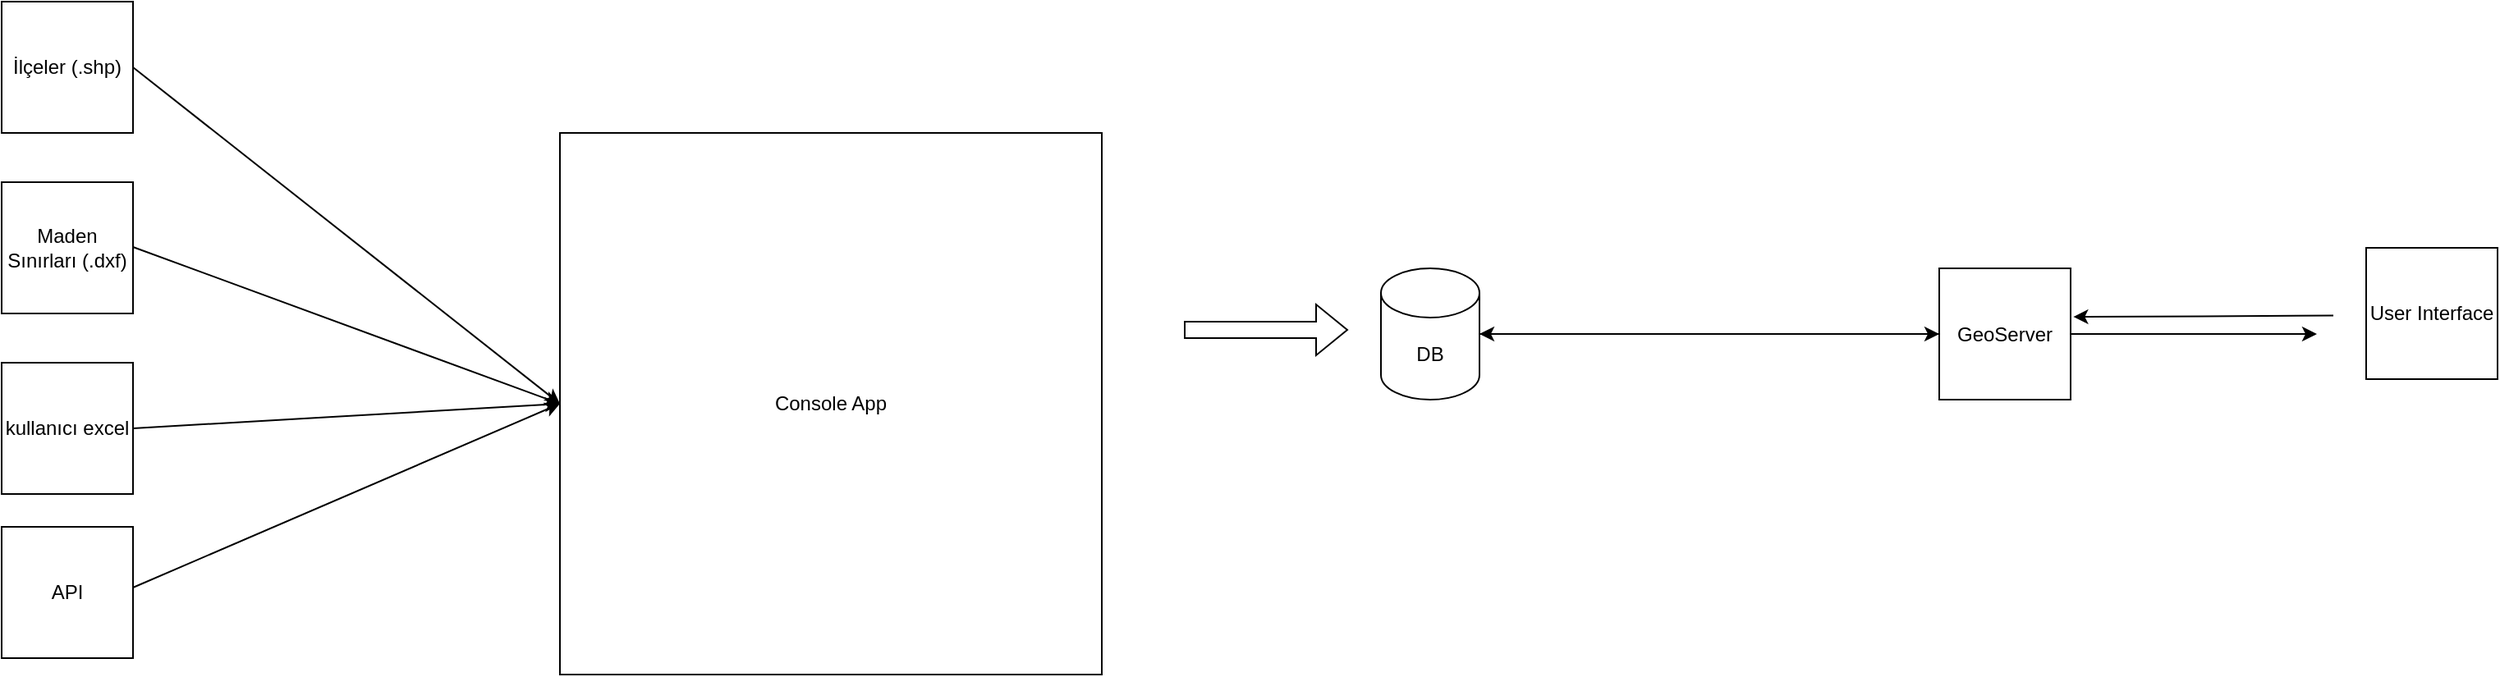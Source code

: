 <mxfile>
    <diagram name="Sayfa -1" id="VIvPxowawO4-w-PeL_9Y">
        <mxGraphModel dx="1138" dy="602" grid="1" gridSize="10" guides="1" tooltips="1" connect="1" arrows="1" fold="1" page="1" pageScale="1" pageWidth="827" pageHeight="1169" math="0" shadow="0">
            <root>
                <mxCell id="0"/>
                <mxCell id="1" parent="0"/>
                <mxCell id="WNFsR8Vi4PwQBDSD8mDU-1" value="İlçeler (.shp)" style="whiteSpace=wrap;html=1;aspect=fixed;" parent="1" vertex="1">
                    <mxGeometry x="10" y="140" width="80" height="80" as="geometry"/>
                </mxCell>
                <mxCell id="WNFsR8Vi4PwQBDSD8mDU-3" value="Console App" style="whiteSpace=wrap;html=1;aspect=fixed;" parent="1" vertex="1">
                    <mxGeometry x="350" y="220" width="330" height="330" as="geometry"/>
                </mxCell>
                <mxCell id="WNFsR8Vi4PwQBDSD8mDU-4" value="Maden Sınırları (.dxf)" style="whiteSpace=wrap;html=1;aspect=fixed;" parent="1" vertex="1">
                    <mxGeometry x="10" y="250" width="80" height="80" as="geometry"/>
                </mxCell>
                <mxCell id="WNFsR8Vi4PwQBDSD8mDU-6" value="kullanıcı excel" style="whiteSpace=wrap;html=1;aspect=fixed;" parent="1" vertex="1">
                    <mxGeometry x="10" y="360" width="80" height="80" as="geometry"/>
                </mxCell>
                <mxCell id="WNFsR8Vi4PwQBDSD8mDU-8" value="API" style="whiteSpace=wrap;html=1;aspect=fixed;" parent="1" vertex="1">
                    <mxGeometry x="10" y="460" width="80" height="80" as="geometry"/>
                </mxCell>
                <mxCell id="WNFsR8Vi4PwQBDSD8mDU-12" value="" style="endArrow=classic;html=1;rounded=0;entryX=0;entryY=0.5;entryDx=0;entryDy=0;" parent="1" target="WNFsR8Vi4PwQBDSD8mDU-3" edge="1">
                    <mxGeometry width="50" height="50" relative="1" as="geometry">
                        <mxPoint x="90" y="180" as="sourcePoint"/>
                        <mxPoint x="140" y="130" as="targetPoint"/>
                    </mxGeometry>
                </mxCell>
                <mxCell id="WNFsR8Vi4PwQBDSD8mDU-13" value="" style="endArrow=classic;html=1;rounded=0;exitX=1;exitY=0.75;exitDx=0;exitDy=0;entryX=0;entryY=0.5;entryDx=0;entryDy=0;" parent="1" target="WNFsR8Vi4PwQBDSD8mDU-3" edge="1">
                    <mxGeometry width="50" height="50" relative="1" as="geometry">
                        <mxPoint x="90" y="289.5" as="sourcePoint"/>
                        <mxPoint x="380" y="289.5" as="targetPoint"/>
                    </mxGeometry>
                </mxCell>
                <mxCell id="WNFsR8Vi4PwQBDSD8mDU-14" value="" style="endArrow=classic;html=1;rounded=0;entryX=0;entryY=0.5;entryDx=0;entryDy=0;" parent="1" target="WNFsR8Vi4PwQBDSD8mDU-3" edge="1">
                    <mxGeometry width="50" height="50" relative="1" as="geometry">
                        <mxPoint x="90" y="400" as="sourcePoint"/>
                        <mxPoint x="140" y="350" as="targetPoint"/>
                    </mxGeometry>
                </mxCell>
                <mxCell id="WNFsR8Vi4PwQBDSD8mDU-15" value="" style="endArrow=classic;html=1;rounded=0;entryX=0;entryY=0.5;entryDx=0;entryDy=0;" parent="1" target="WNFsR8Vi4PwQBDSD8mDU-3" edge="1">
                    <mxGeometry width="50" height="50" relative="1" as="geometry">
                        <mxPoint x="90" y="497" as="sourcePoint"/>
                        <mxPoint x="400" y="440" as="targetPoint"/>
                    </mxGeometry>
                </mxCell>
                <mxCell id="WNFsR8Vi4PwQBDSD8mDU-16" value="" style="shape=flexArrow;endArrow=classic;html=1;rounded=0;" parent="1" edge="1">
                    <mxGeometry width="50" height="50" relative="1" as="geometry">
                        <mxPoint x="730" y="340" as="sourcePoint"/>
                        <mxPoint x="830" y="340" as="targetPoint"/>
                    </mxGeometry>
                </mxCell>
                <mxCell id="WNFsR8Vi4PwQBDSD8mDU-22" style="edgeStyle=orthogonalEdgeStyle;rounded=0;orthogonalLoop=1;jettySize=auto;html=1;" parent="1" source="WNFsR8Vi4PwQBDSD8mDU-17" target="WNFsR8Vi4PwQBDSD8mDU-20" edge="1">
                    <mxGeometry relative="1" as="geometry"/>
                </mxCell>
                <mxCell id="WNFsR8Vi4PwQBDSD8mDU-17" value="DB" style="shape=cylinder3;whiteSpace=wrap;html=1;boundedLbl=1;backgroundOutline=1;size=15;" parent="1" vertex="1">
                    <mxGeometry x="850" y="302.5" width="60" height="80" as="geometry"/>
                </mxCell>
                <mxCell id="WNFsR8Vi4PwQBDSD8mDU-21" style="edgeStyle=orthogonalEdgeStyle;rounded=0;orthogonalLoop=1;jettySize=auto;html=1;" parent="1" source="WNFsR8Vi4PwQBDSD8mDU-20" target="WNFsR8Vi4PwQBDSD8mDU-17" edge="1">
                    <mxGeometry relative="1" as="geometry"/>
                </mxCell>
                <mxCell id="WNFsR8Vi4PwQBDSD8mDU-25" style="edgeStyle=orthogonalEdgeStyle;rounded=0;orthogonalLoop=1;jettySize=auto;html=1;" parent="1" source="WNFsR8Vi4PwQBDSD8mDU-20" edge="1">
                    <mxGeometry relative="1" as="geometry">
                        <mxPoint x="1420" y="342.5" as="targetPoint"/>
                        <Array as="points">
                            <mxPoint x="1300" y="343"/>
                            <mxPoint x="1300" y="343"/>
                        </Array>
                    </mxGeometry>
                </mxCell>
                <mxCell id="WNFsR8Vi4PwQBDSD8mDU-20" value="GeoServer" style="whiteSpace=wrap;html=1;aspect=fixed;" parent="1" vertex="1">
                    <mxGeometry x="1190" y="302.5" width="80" height="80" as="geometry"/>
                </mxCell>
                <mxCell id="WNFsR8Vi4PwQBDSD8mDU-26" style="edgeStyle=orthogonalEdgeStyle;rounded=0;orthogonalLoop=1;jettySize=auto;html=1;exitX=0;exitY=0.5;exitDx=0;exitDy=0;entryX=1.021;entryY=0.369;entryDx=0;entryDy=0;entryPerimeter=0;" parent="1" target="WNFsR8Vi4PwQBDSD8mDU-20" edge="1">
                    <mxGeometry relative="1" as="geometry">
                        <mxPoint x="1430" y="331.25" as="sourcePoint"/>
                    </mxGeometry>
                </mxCell>
                <mxCell id="WNFsR8Vi4PwQBDSD8mDU-27" value="User Interface" style="whiteSpace=wrap;html=1;aspect=fixed;" parent="1" vertex="1">
                    <mxGeometry x="1450" y="290" width="80" height="80" as="geometry"/>
                </mxCell>
            </root>
        </mxGraphModel>
    </diagram>
    <diagram id="z4UFupOvfphJHM-sHvLi" name="db">
        <mxGraphModel dx="1931" dy="572" grid="1" gridSize="10" guides="1" tooltips="1" connect="1" arrows="1" fold="1" page="1" pageScale="1" pageWidth="850" pageHeight="1100" math="0" shadow="0">
            <root>
                <mxCell id="0"/>
                <mxCell id="1" parent="0"/>
                <mxCell id="HWj9hYNBEmBBlKk7WaZJ-7" value="&lt;span style=&quot;font-weight: 400;&quot;&gt;pharmacyOnDuty&lt;/span&gt;" style="swimlane;whiteSpace=wrap;html=1;" parent="1" vertex="1">
                    <mxGeometry x="150" y="40" width="290" height="190" as="geometry"/>
                </mxCell>
                <mxCell id="HWj9hYNBEmBBlKk7WaZJ-8" value="name" style="text;strokeColor=none;fillColor=none;align=left;verticalAlign=middle;spacingLeft=4;spacingRight=4;overflow=hidden;points=[[0,0.5],[1,0.5]];portConstraint=eastwest;rotatable=0;whiteSpace=wrap;html=1;" parent="HWj9hYNBEmBBlKk7WaZJ-7" vertex="1">
                    <mxGeometry y="40" width="130" height="30" as="geometry"/>
                </mxCell>
                <mxCell id="HWj9hYNBEmBBlKk7WaZJ-9" value="dist" style="text;strokeColor=none;fillColor=none;align=left;verticalAlign=middle;spacingLeft=4;spacingRight=4;overflow=hidden;points=[[0,0.5],[1,0.5]];portConstraint=eastwest;rotatable=0;whiteSpace=wrap;html=1;" parent="HWj9hYNBEmBBlKk7WaZJ-7" vertex="1">
                    <mxGeometry y="60" width="130" height="30" as="geometry"/>
                </mxCell>
                <mxCell id="HWj9hYNBEmBBlKk7WaZJ-10" value="address" style="text;strokeColor=none;fillColor=none;align=left;verticalAlign=middle;spacingLeft=4;spacingRight=4;overflow=hidden;points=[[0,0.5],[1,0.5]];portConstraint=eastwest;rotatable=0;whiteSpace=wrap;html=1;" parent="HWj9hYNBEmBBlKk7WaZJ-7" vertex="1">
                    <mxGeometry y="90" width="130" height="30" as="geometry"/>
                </mxCell>
                <mxCell id="HWj9hYNBEmBBlKk7WaZJ-6" value="phone" style="text;strokeColor=none;fillColor=none;align=left;verticalAlign=middle;spacingLeft=4;spacingRight=4;overflow=hidden;points=[[0,0.5],[1,0.5]];portConstraint=eastwest;rotatable=0;whiteSpace=wrap;html=1;" parent="HWj9hYNBEmBBlKk7WaZJ-7" vertex="1">
                    <mxGeometry y="120" width="140" height="30" as="geometry"/>
                </mxCell>
                <mxCell id="HWj9hYNBEmBBlKk7WaZJ-11" value="Point(Geom)" style="text;html=1;align=center;verticalAlign=middle;resizable=0;points=[];autosize=1;strokeColor=none;fillColor=none;" parent="HWj9hYNBEmBBlKk7WaZJ-7" vertex="1">
                    <mxGeometry x="-5" y="150" width="90" height="30" as="geometry"/>
                </mxCell>
                <mxCell id="HWj9hYNBEmBBlKk7WaZJ-23" value="Id" style="text;html=1;align=center;verticalAlign=middle;resizable=0;points=[];autosize=1;strokeColor=none;fillColor=none;" parent="HWj9hYNBEmBBlKk7WaZJ-7" vertex="1">
                    <mxGeometry y="20" width="30" height="30" as="geometry"/>
                </mxCell>
                <mxCell id="eek1rcv4ZguinmzHR4OL-3" value="api" style="text;html=1;align=center;verticalAlign=middle;resizable=0;points=[];autosize=1;strokeColor=none;fillColor=none;" parent="HWj9hYNBEmBBlKk7WaZJ-7" vertex="1">
                    <mxGeometry x="215" width="40" height="30" as="geometry"/>
                </mxCell>
                <mxCell id="HWj9hYNBEmBBlKk7WaZJ-17" value="&lt;span style=&quot;font-weight: 400;&quot;&gt;miningArea&lt;/span&gt;" style="swimlane;whiteSpace=wrap;html=1;startSize=23;" parent="1" vertex="1">
                    <mxGeometry x="-50" y="275" width="180" height="155" as="geometry"/>
                </mxCell>
                <mxCell id="HWj9hYNBEmBBlKk7WaZJ-18" value="Polygon" style="text;strokeColor=none;fillColor=none;align=left;verticalAlign=middle;spacingLeft=4;spacingRight=4;overflow=hidden;points=[[0,0.5],[1,0.5]];portConstraint=eastwest;rotatable=0;whiteSpace=wrap;html=1;" parent="HWj9hYNBEmBBlKk7WaZJ-17" vertex="1">
                    <mxGeometry y="50" width="130" height="30" as="geometry"/>
                </mxCell>
                <mxCell id="HWj9hYNBEmBBlKk7WaZJ-24" value="Id" style="text;html=1;align=center;verticalAlign=middle;resizable=0;points=[];autosize=1;strokeColor=none;fillColor=none;" parent="HWj9hYNBEmBBlKk7WaZJ-17" vertex="1">
                    <mxGeometry y="30" width="30" height="30" as="geometry"/>
                </mxCell>
                <mxCell id="eek1rcv4ZguinmzHR4OL-4" value="dxf" style="text;html=1;align=center;verticalAlign=middle;resizable=0;points=[];autosize=1;strokeColor=none;fillColor=none;" parent="HWj9hYNBEmBBlKk7WaZJ-17" vertex="1">
                    <mxGeometry x="130" y="-5" width="40" height="30" as="geometry"/>
                </mxCell>
                <mxCell id="HWj9hYNBEmBBlKk7WaZJ-30" value="&lt;span style=&quot;font-weight: 400;&quot;&gt;applicants&lt;/span&gt;" style="swimlane;whiteSpace=wrap;html=1;startSize=23;" parent="1" vertex="1">
                    <mxGeometry x="190" y="500" width="190" height="200" as="geometry">
                        <mxRectangle x="190" y="500" width="90" height="30" as="alternateBounds"/>
                    </mxGeometry>
                </mxCell>
                <mxCell id="HWj9hYNBEmBBlKk7WaZJ-31" value="address" style="text;strokeColor=none;fillColor=none;align=left;verticalAlign=middle;spacingLeft=4;spacingRight=4;overflow=hidden;points=[[0,0.5],[1,0.5]];portConstraint=eastwest;rotatable=0;whiteSpace=wrap;html=1;" parent="HWj9hYNBEmBBlKk7WaZJ-30" vertex="1">
                    <mxGeometry y="100" width="130" height="30" as="geometry"/>
                </mxCell>
                <mxCell id="HWj9hYNBEmBBlKk7WaZJ-32" value="&lt;span style=&quot;&quot;&gt;applicantsId&lt;/span&gt;" style="text;html=1;align=center;verticalAlign=middle;resizable=0;points=[];autosize=1;strokeColor=none;fillColor=none;" parent="HWj9hYNBEmBBlKk7WaZJ-30" vertex="1">
                    <mxGeometry x="-5" y="30" width="90" height="30" as="geometry"/>
                </mxCell>
                <mxCell id="HWj9hYNBEmBBlKk7WaZJ-33" value="city" style="text;strokeColor=none;fillColor=none;align=left;verticalAlign=middle;spacingLeft=4;spacingRight=4;overflow=hidden;points=[[0,0.5],[1,0.5]];portConstraint=eastwest;rotatable=0;whiteSpace=wrap;html=1;" parent="HWj9hYNBEmBBlKk7WaZJ-30" vertex="1">
                    <mxGeometry y="130" width="130" height="30" as="geometry"/>
                </mxCell>
                <mxCell id="HWj9hYNBEmBBlKk7WaZJ-34" value="applicantName" style="text;html=1;align=center;verticalAlign=middle;resizable=0;points=[];autosize=1;strokeColor=none;fillColor=none;" parent="HWj9hYNBEmBBlKk7WaZJ-30" vertex="1">
                    <mxGeometry x="-5" y="60" width="100" height="30" as="geometry"/>
                </mxCell>
                <mxCell id="HWj9hYNBEmBBlKk7WaZJ-35" value="point(geom)" style="text;html=1;align=center;verticalAlign=middle;resizable=0;points=[];autosize=1;strokeColor=none;fillColor=none;" parent="HWj9hYNBEmBBlKk7WaZJ-30" vertex="1">
                    <mxGeometry x="-5" y="160" width="90" height="30" as="geometry"/>
                </mxCell>
                <mxCell id="eek1rcv4ZguinmzHR4OL-5" value="excel" style="text;html=1;align=center;verticalAlign=middle;resizable=0;points=[];autosize=1;strokeColor=none;fillColor=none;" parent="HWj9hYNBEmBBlKk7WaZJ-30" vertex="1">
                    <mxGeometry x="130" width="50" height="30" as="geometry"/>
                </mxCell>
                <mxCell id="HWj9hYNBEmBBlKk7WaZJ-40" value="&lt;span style=&quot;font-weight: 400;&quot;&gt;county&lt;/span&gt;" style="swimlane;whiteSpace=wrap;html=1;startSize=23;" parent="1" vertex="1">
                    <mxGeometry x="490" y="275" width="220" height="150" as="geometry"/>
                </mxCell>
                <mxCell id="HWj9hYNBEmBBlKk7WaZJ-41" value="polygon(geom)" style="text;strokeColor=none;fillColor=none;align=left;verticalAlign=middle;spacingLeft=4;spacingRight=4;overflow=hidden;points=[[0,0.5],[1,0.5]];portConstraint=eastwest;rotatable=0;whiteSpace=wrap;html=1;" parent="HWj9hYNBEmBBlKk7WaZJ-40" vertex="1">
                    <mxGeometry y="90" width="130" height="30" as="geometry"/>
                </mxCell>
                <mxCell id="HWj9hYNBEmBBlKk7WaZJ-42" value="&lt;span style=&quot;&quot;&gt;objectId&lt;/span&gt;" style="text;html=1;align=center;verticalAlign=middle;resizable=0;points=[];autosize=1;strokeColor=none;fillColor=none;" parent="HWj9hYNBEmBBlKk7WaZJ-40" vertex="1">
                    <mxGeometry y="30" width="70" height="30" as="geometry"/>
                </mxCell>
                <mxCell id="HWj9hYNBEmBBlKk7WaZJ-44" value="name" style="text;html=1;align=center;verticalAlign=middle;resizable=0;points=[];autosize=1;strokeColor=none;fillColor=none;" parent="HWj9hYNBEmBBlKk7WaZJ-40" vertex="1">
                    <mxGeometry y="60" width="50" height="30" as="geometry"/>
                </mxCell>
                <mxCell id="eek1rcv4ZguinmzHR4OL-1" value=".shp&lt;br&gt;" style="text;html=1;align=center;verticalAlign=middle;resizable=0;points=[];autosize=1;strokeColor=none;fillColor=none;" parent="HWj9hYNBEmBBlKk7WaZJ-40" vertex="1">
                    <mxGeometry x="140" y="-5" width="50" height="30" as="geometry"/>
                </mxCell>
            </root>
        </mxGraphModel>
    </diagram>
</mxfile>